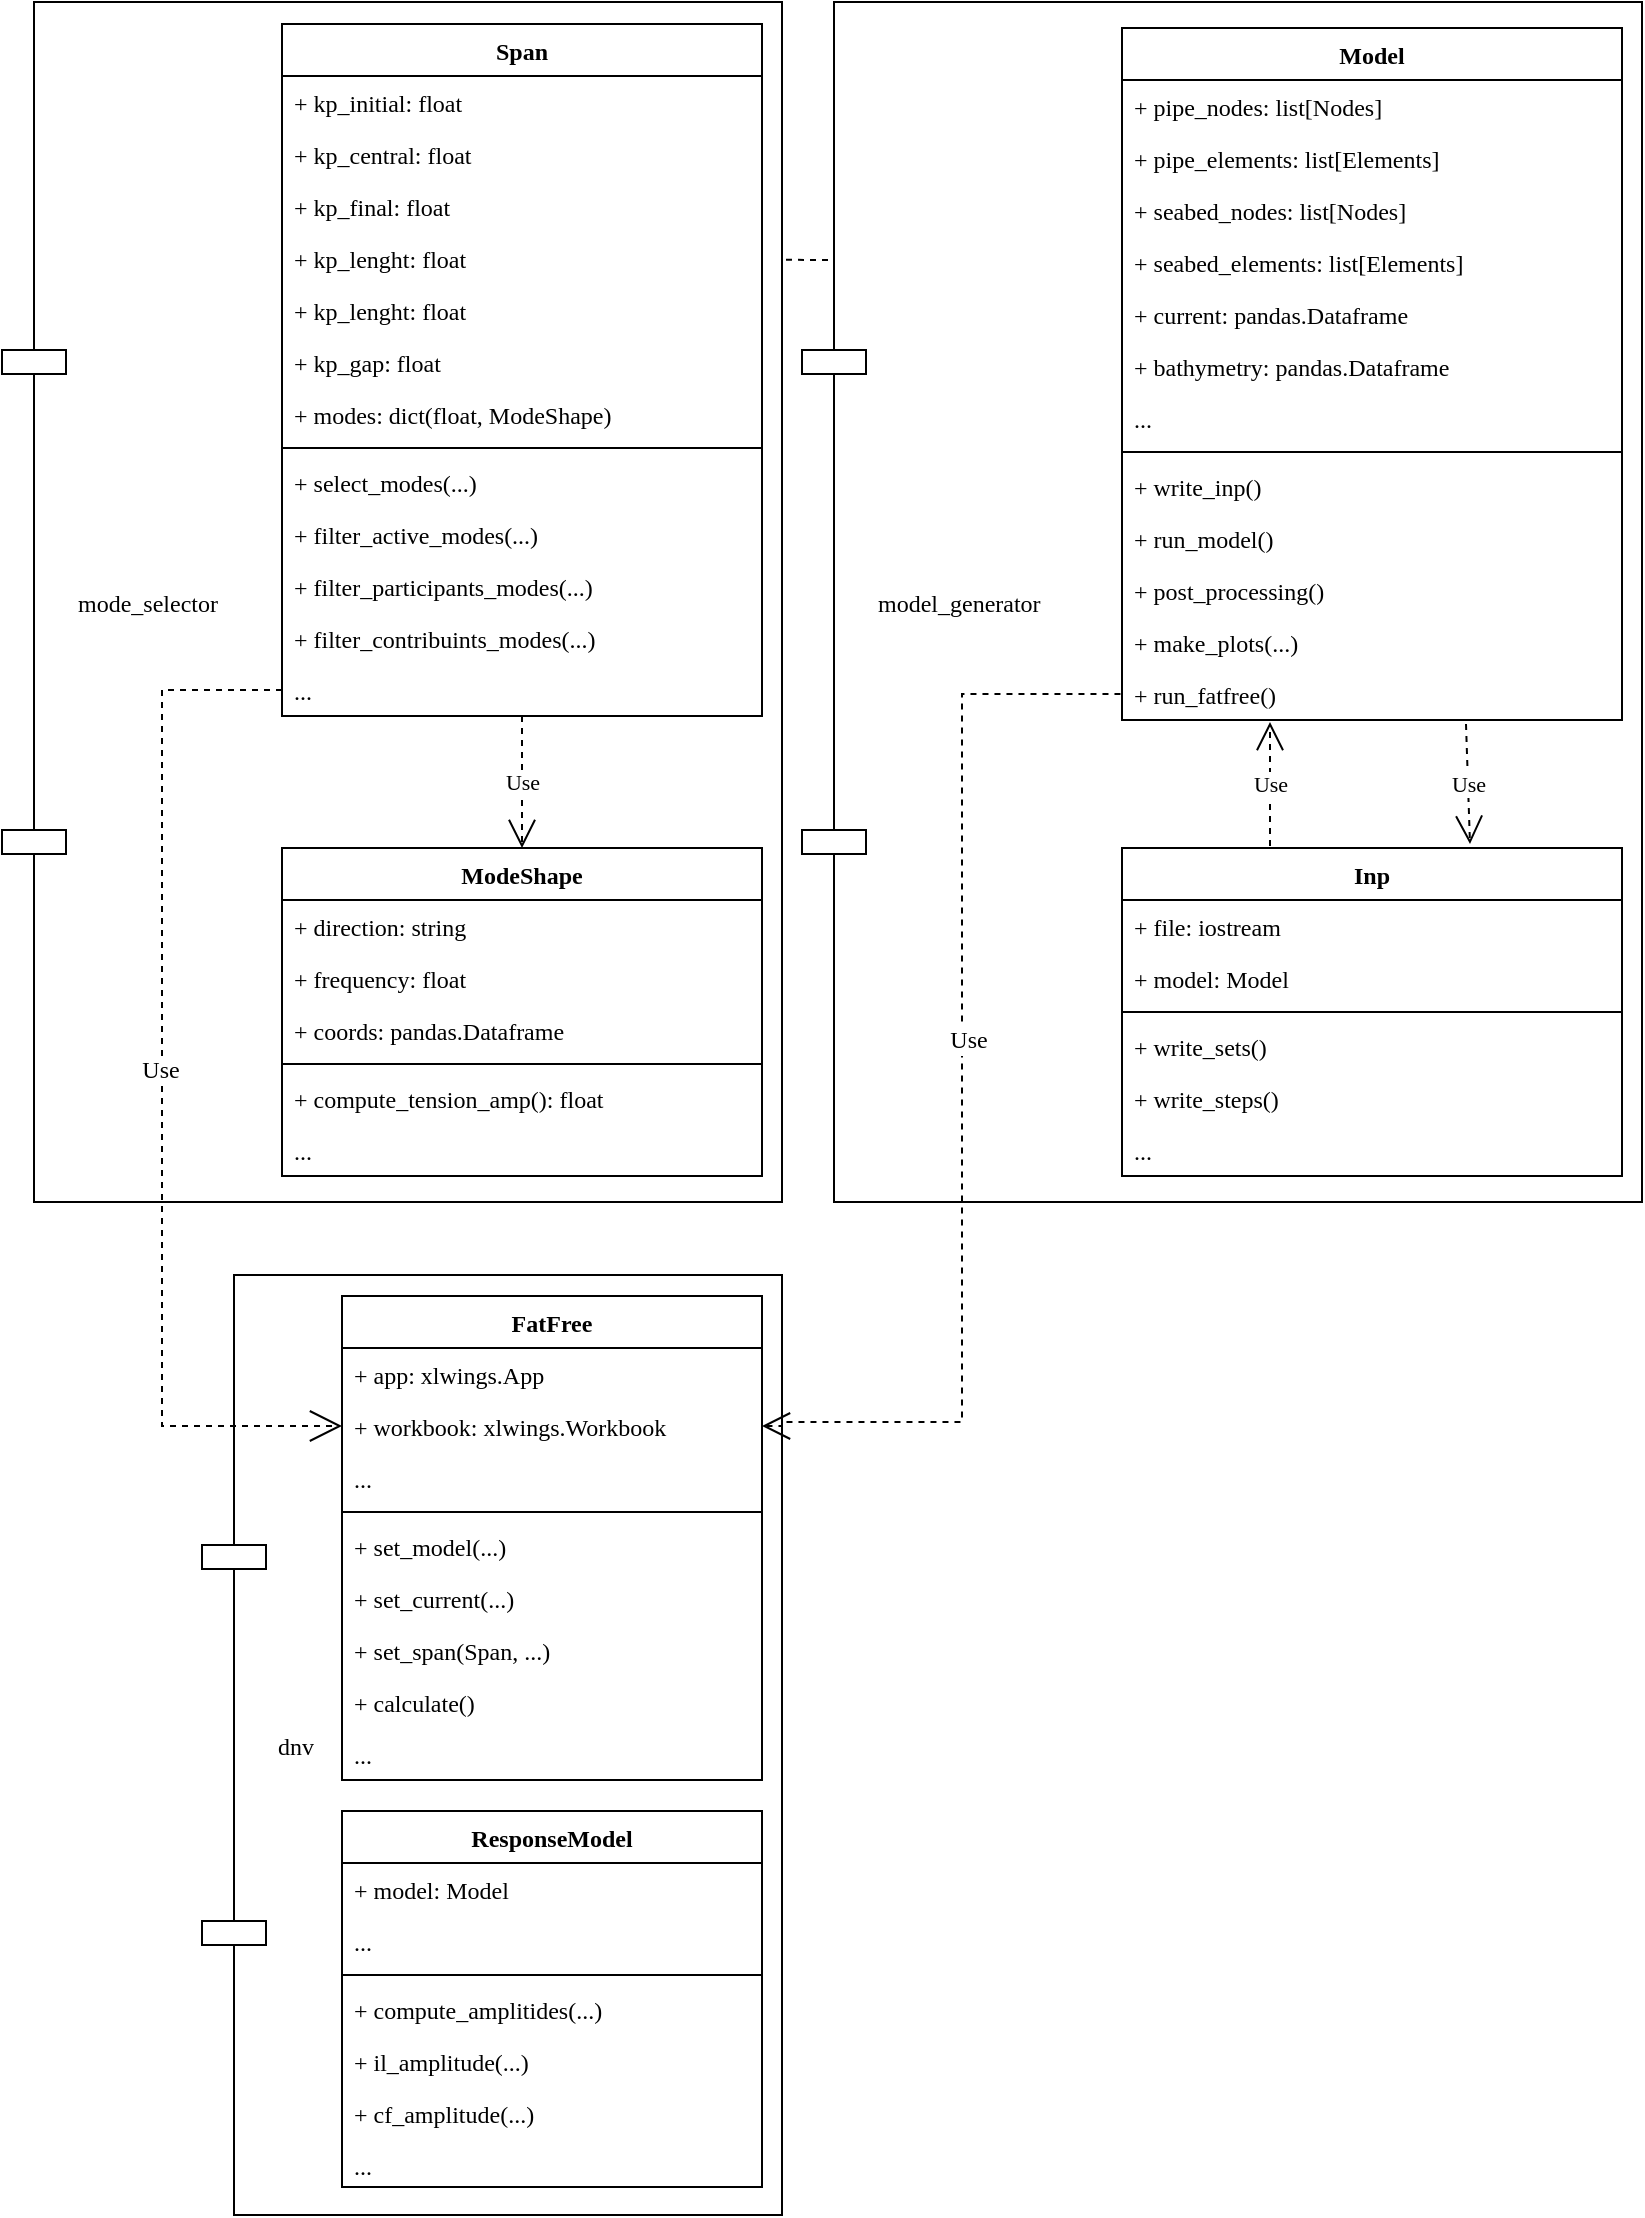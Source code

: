 <mxfile pages="1" version="11.2.9" type="github"><diagram id="PNzzG9FNTKZs9BxLpLDD" name="Page-1"><mxGraphModel dx="1219" dy="722" grid="1" gridSize="10" guides="1" tooltips="1" connect="1" arrows="1" fold="1" page="1" pageScale="1" pageWidth="827" pageHeight="1169" math="0" shadow="0"><root><mxCell id="0"/><mxCell id="1" parent="0"/><mxCell id="op6leiAbEyImOYG1CaXr-4" value="Use" style="endArrow=open;endSize=12;dashed=1;html=1;fontFamily=Fira Code;entryX=0;entryY=0.5;entryDx=0;entryDy=0;" edge="1" parent="1" source="0nvWo78TWbKQycZE7Pl9-8" target="0nvWo78TWbKQycZE7Pl9-46"><mxGeometry width="160" relative="1" as="geometry"><mxPoint x="380" y="160" as="sourcePoint"/><mxPoint x="540" y="160" as="targetPoint"/></mxGeometry></mxCell><mxCell id="op6leiAbEyImOYG1CaXr-32" value="" style="group" vertex="1" connectable="0" parent="1"><mxGeometry x="410" y="40" width="420" height="600" as="geometry"/></mxCell><mxCell id="0nvWo78TWbKQycZE7Pl9-33" value="model_generator" style="shape=component;align=left;spacingLeft=36;fontFamily=Fira Code;" parent="op6leiAbEyImOYG1CaXr-32" vertex="1"><mxGeometry width="420" height="600" as="geometry"/></mxCell><mxCell id="0nvWo78TWbKQycZE7Pl9-34" value="Model" style="swimlane;fontStyle=1;align=center;verticalAlign=top;childLayout=stackLayout;horizontal=1;startSize=26;horizontalStack=0;resizeParent=1;resizeParentMax=0;resizeLast=0;collapsible=1;marginBottom=0;fontFamily=Fira Code;" parent="op6leiAbEyImOYG1CaXr-32" vertex="1"><mxGeometry x="160" y="13" width="250" height="346" as="geometry"/></mxCell><mxCell id="0nvWo78TWbKQycZE7Pl9-35" value="+ pipe_nodes: list[Nodes]" style="text;strokeColor=none;fillColor=none;align=left;verticalAlign=top;spacingLeft=4;spacingRight=4;overflow=hidden;rotatable=0;points=[[0,0.5],[1,0.5]];portConstraint=eastwest;fontFamily=Fira Code;" parent="0nvWo78TWbKQycZE7Pl9-34" vertex="1"><mxGeometry y="26" width="250" height="26" as="geometry"/></mxCell><mxCell id="0nvWo78TWbKQycZE7Pl9-36" value="+ pipe_elements: list[Elements]" style="text;strokeColor=none;fillColor=none;align=left;verticalAlign=top;spacingLeft=4;spacingRight=4;overflow=hidden;rotatable=0;points=[[0,0.5],[1,0.5]];portConstraint=eastwest;fontFamily=Fira Code;" parent="0nvWo78TWbKQycZE7Pl9-34" vertex="1"><mxGeometry y="52" width="250" height="26" as="geometry"/></mxCell><mxCell id="0nvWo78TWbKQycZE7Pl9-37" value="+ seabed_nodes: list[Nodes]" style="text;strokeColor=none;fillColor=none;align=left;verticalAlign=top;spacingLeft=4;spacingRight=4;overflow=hidden;rotatable=0;points=[[0,0.5],[1,0.5]];portConstraint=eastwest;fontFamily=Fira Code;" parent="0nvWo78TWbKQycZE7Pl9-34" vertex="1"><mxGeometry y="78" width="250" height="26" as="geometry"/></mxCell><mxCell id="0nvWo78TWbKQycZE7Pl9-46" value="+ seabed_elements: list[Elements]" style="text;strokeColor=none;fillColor=none;align=left;verticalAlign=top;spacingLeft=4;spacingRight=4;overflow=hidden;rotatable=0;points=[[0,0.5],[1,0.5]];portConstraint=eastwest;fontFamily=Fira Code;" parent="0nvWo78TWbKQycZE7Pl9-34" vertex="1"><mxGeometry y="104" width="250" height="26" as="geometry"/></mxCell><mxCell id="0nvWo78TWbKQycZE7Pl9-47" value="+ current: pandas.Dataframe" style="text;strokeColor=none;fillColor=none;align=left;verticalAlign=top;spacingLeft=4;spacingRight=4;overflow=hidden;rotatable=0;points=[[0,0.5],[1,0.5]];portConstraint=eastwest;fontFamily=Fira Code;" parent="0nvWo78TWbKQycZE7Pl9-34" vertex="1"><mxGeometry y="130" width="250" height="26" as="geometry"/></mxCell><mxCell id="0nvWo78TWbKQycZE7Pl9-48" value="+ bathymetry: pandas.Dataframe" style="text;strokeColor=none;fillColor=none;align=left;verticalAlign=top;spacingLeft=4;spacingRight=4;overflow=hidden;rotatable=0;points=[[0,0.5],[1,0.5]];portConstraint=eastwest;fontFamily=Fira Code;" parent="0nvWo78TWbKQycZE7Pl9-34" vertex="1"><mxGeometry y="156" width="250" height="26" as="geometry"/></mxCell><mxCell id="0nvWo78TWbKQycZE7Pl9-55" value="..." style="text;strokeColor=none;fillColor=none;align=left;verticalAlign=top;spacingLeft=4;spacingRight=4;overflow=hidden;rotatable=0;points=[[0,0.5],[1,0.5]];portConstraint=eastwest;fontFamily=Fira Code;" parent="0nvWo78TWbKQycZE7Pl9-34" vertex="1"><mxGeometry y="182" width="250" height="26" as="geometry"/></mxCell><mxCell id="0nvWo78TWbKQycZE7Pl9-41" value="" style="line;strokeWidth=1;fillColor=none;align=left;verticalAlign=middle;spacingTop=-1;spacingLeft=3;spacingRight=3;rotatable=0;labelPosition=right;points=[];portConstraint=eastwest;fontFamily=Fira Code;" parent="0nvWo78TWbKQycZE7Pl9-34" vertex="1"><mxGeometry y="208" width="250" height="8" as="geometry"/></mxCell><mxCell id="0nvWo78TWbKQycZE7Pl9-42" value="+ write_inp()" style="text;strokeColor=none;fillColor=none;align=left;verticalAlign=top;spacingLeft=4;spacingRight=4;overflow=hidden;rotatable=0;points=[[0,0.5],[1,0.5]];portConstraint=eastwest;fontFamily=Fira Code;" parent="0nvWo78TWbKQycZE7Pl9-34" vertex="1"><mxGeometry y="216" width="250" height="26" as="geometry"/></mxCell><mxCell id="0nvWo78TWbKQycZE7Pl9-43" value="+ run_model()" style="text;strokeColor=none;fillColor=none;align=left;verticalAlign=top;spacingLeft=4;spacingRight=4;overflow=hidden;rotatable=0;points=[[0,0.5],[1,0.5]];portConstraint=eastwest;fontFamily=Fira Code;" parent="0nvWo78TWbKQycZE7Pl9-34" vertex="1"><mxGeometry y="242" width="250" height="26" as="geometry"/></mxCell><mxCell id="0nvWo78TWbKQycZE7Pl9-44" value="+ post_processing()" style="text;strokeColor=none;fillColor=none;align=left;verticalAlign=top;spacingLeft=4;spacingRight=4;overflow=hidden;rotatable=0;points=[[0,0.5],[1,0.5]];portConstraint=eastwest;fontFamily=Fira Code;" parent="0nvWo78TWbKQycZE7Pl9-34" vertex="1"><mxGeometry y="268" width="250" height="26" as="geometry"/></mxCell><mxCell id="0nvWo78TWbKQycZE7Pl9-45" value="+ make_plots(...)" style="text;strokeColor=none;fillColor=none;align=left;verticalAlign=top;spacingLeft=4;spacingRight=4;overflow=hidden;rotatable=0;points=[[0,0.5],[1,0.5]];portConstraint=eastwest;fontFamily=Fira Code;" parent="0nvWo78TWbKQycZE7Pl9-34" vertex="1"><mxGeometry y="294" width="250" height="26" as="geometry"/></mxCell><mxCell id="0nvWo78TWbKQycZE7Pl9-49" value="+ run_fatfree()" style="text;strokeColor=none;fillColor=none;align=left;verticalAlign=top;spacingLeft=4;spacingRight=4;overflow=hidden;rotatable=0;points=[[0,0.5],[1,0.5]];portConstraint=eastwest;fontFamily=Fira Code;" parent="0nvWo78TWbKQycZE7Pl9-34" vertex="1"><mxGeometry y="320" width="250" height="26" as="geometry"/></mxCell><mxCell id="0nvWo78TWbKQycZE7Pl9-50" value="Inp" style="swimlane;fontStyle=1;align=center;verticalAlign=top;childLayout=stackLayout;horizontal=1;startSize=26;horizontalStack=0;resizeParent=1;resizeParentMax=0;resizeLast=0;collapsible=1;marginBottom=0;fontFamily=Fira Code;" parent="op6leiAbEyImOYG1CaXr-32" vertex="1"><mxGeometry x="160" y="423" width="250" height="164" as="geometry"/></mxCell><mxCell id="0nvWo78TWbKQycZE7Pl9-51" value="+ file: iostream" style="text;strokeColor=none;fillColor=none;align=left;verticalAlign=top;spacingLeft=4;spacingRight=4;overflow=hidden;rotatable=0;points=[[0,0.5],[1,0.5]];portConstraint=eastwest;fontFamily=Fira Code;" parent="0nvWo78TWbKQycZE7Pl9-50" vertex="1"><mxGeometry y="26" width="250" height="26" as="geometry"/></mxCell><mxCell id="0nvWo78TWbKQycZE7Pl9-54" value="+ model: Model" style="text;strokeColor=none;fillColor=none;align=left;verticalAlign=top;spacingLeft=4;spacingRight=4;overflow=hidden;rotatable=0;points=[[0,0.5],[1,0.5]];portConstraint=eastwest;fontFamily=Fira Code;" parent="0nvWo78TWbKQycZE7Pl9-50" vertex="1"><mxGeometry y="52" width="250" height="26" as="geometry"/></mxCell><mxCell id="0nvWo78TWbKQycZE7Pl9-52" value="" style="line;strokeWidth=1;fillColor=none;align=left;verticalAlign=middle;spacingTop=-1;spacingLeft=3;spacingRight=3;rotatable=0;labelPosition=right;points=[];portConstraint=eastwest;fontFamily=Fira Code;" parent="0nvWo78TWbKQycZE7Pl9-50" vertex="1"><mxGeometry y="78" width="250" height="8" as="geometry"/></mxCell><mxCell id="0nvWo78TWbKQycZE7Pl9-53" value="+ write_sets() " style="text;strokeColor=none;fillColor=none;align=left;verticalAlign=top;spacingLeft=4;spacingRight=4;overflow=hidden;rotatable=0;points=[[0,0.5],[1,0.5]];portConstraint=eastwest;fontFamily=Fira Code;" parent="0nvWo78TWbKQycZE7Pl9-50" vertex="1"><mxGeometry y="86" width="250" height="26" as="geometry"/></mxCell><mxCell id="0nvWo78TWbKQycZE7Pl9-56" value="+ write_steps() " style="text;strokeColor=none;fillColor=none;align=left;verticalAlign=top;spacingLeft=4;spacingRight=4;overflow=hidden;rotatable=0;points=[[0,0.5],[1,0.5]];portConstraint=eastwest;fontFamily=Fira Code;" parent="0nvWo78TWbKQycZE7Pl9-50" vertex="1"><mxGeometry y="112" width="250" height="26" as="geometry"/></mxCell><mxCell id="op6leiAbEyImOYG1CaXr-1" value="..." style="text;strokeColor=none;fillColor=none;align=left;verticalAlign=top;spacingLeft=4;spacingRight=4;overflow=hidden;rotatable=0;points=[[0,0.5],[1,0.5]];portConstraint=eastwest;fontFamily=Fira Code;" vertex="1" parent="0nvWo78TWbKQycZE7Pl9-50"><mxGeometry y="138" width="250" height="26" as="geometry"/></mxCell><mxCell id="op6leiAbEyImOYG1CaXr-3" value="Use" style="endArrow=open;endSize=12;dashed=1;html=1;fontFamily=Fira Code;exitX=0.688;exitY=1.077;exitDx=0;exitDy=0;exitPerimeter=0;entryX=0.696;entryY=-0.012;entryDx=0;entryDy=0;entryPerimeter=0;" edge="1" parent="op6leiAbEyImOYG1CaXr-32" source="0nvWo78TWbKQycZE7Pl9-49" target="0nvWo78TWbKQycZE7Pl9-50"><mxGeometry width="160" relative="1" as="geometry"><mxPoint x="342" y="440" as="sourcePoint"/><mxPoint x="340" y="442" as="targetPoint"/></mxGeometry></mxCell><mxCell id="op6leiAbEyImOYG1CaXr-2" value="Use" style="endArrow=open;endSize=12;dashed=1;html=1;fontFamily=Fira Code;entryX=0.296;entryY=1.038;entryDx=0;entryDy=0;entryPerimeter=0;exitX=0.296;exitY=-0.006;exitDx=0;exitDy=0;exitPerimeter=0;" edge="1" parent="op6leiAbEyImOYG1CaXr-32" source="0nvWo78TWbKQycZE7Pl9-50" target="0nvWo78TWbKQycZE7Pl9-49"><mxGeometry width="160" relative="1" as="geometry"><mxPoint x="210" y="440" as="sourcePoint"/><mxPoint x="370" y="440" as="targetPoint"/></mxGeometry></mxCell><mxCell id="op6leiAbEyImOYG1CaXr-33" value="" style="group" vertex="1" connectable="0" parent="1"><mxGeometry x="10" y="40" width="390" height="600" as="geometry"/></mxCell><mxCell id="0nvWo78TWbKQycZE7Pl9-1" value="mode_selector" style="shape=component;align=left;spacingLeft=36;fontFamily=Fira Code;" parent="op6leiAbEyImOYG1CaXr-33" vertex="1"><mxGeometry width="390" height="600" as="geometry"/></mxCell><mxCell id="0nvWo78TWbKQycZE7Pl9-2" value="Span" style="swimlane;fontStyle=1;align=center;verticalAlign=top;childLayout=stackLayout;horizontal=1;startSize=26;horizontalStack=0;resizeParent=1;resizeParentMax=0;resizeLast=0;collapsible=1;marginBottom=0;fontFamily=Fira Code;" parent="op6leiAbEyImOYG1CaXr-33" vertex="1"><mxGeometry x="140" y="11" width="240" height="346" as="geometry"/></mxCell><mxCell id="0nvWo78TWbKQycZE7Pl9-3" value="+ kp_initial: float" style="text;strokeColor=none;fillColor=none;align=left;verticalAlign=top;spacingLeft=4;spacingRight=4;overflow=hidden;rotatable=0;points=[[0,0.5],[1,0.5]];portConstraint=eastwest;fontFamily=Fira Code;" parent="0nvWo78TWbKQycZE7Pl9-2" vertex="1"><mxGeometry y="26" width="240" height="26" as="geometry"/></mxCell><mxCell id="0nvWo78TWbKQycZE7Pl9-6" value="+ kp_central: float" style="text;strokeColor=none;fillColor=none;align=left;verticalAlign=top;spacingLeft=4;spacingRight=4;overflow=hidden;rotatable=0;points=[[0,0.5],[1,0.5]];portConstraint=eastwest;fontFamily=Fira Code;" parent="0nvWo78TWbKQycZE7Pl9-2" vertex="1"><mxGeometry y="52" width="240" height="26" as="geometry"/></mxCell><mxCell id="0nvWo78TWbKQycZE7Pl9-7" value="+ kp_final: float" style="text;strokeColor=none;fillColor=none;align=left;verticalAlign=top;spacingLeft=4;spacingRight=4;overflow=hidden;rotatable=0;points=[[0,0.5],[1,0.5]];portConstraint=eastwest;fontFamily=Fira Code;" parent="0nvWo78TWbKQycZE7Pl9-2" vertex="1"><mxGeometry y="78" width="240" height="26" as="geometry"/></mxCell><mxCell id="0nvWo78TWbKQycZE7Pl9-8" value="+ kp_lenght: float" style="text;strokeColor=none;fillColor=none;align=left;verticalAlign=top;spacingLeft=4;spacingRight=4;overflow=hidden;rotatable=0;points=[[0,0.5],[1,0.5]];portConstraint=eastwest;fontFamily=Fira Code;" parent="0nvWo78TWbKQycZE7Pl9-2" vertex="1"><mxGeometry y="104" width="240" height="26" as="geometry"/></mxCell><mxCell id="op6leiAbEyImOYG1CaXr-5" value="+ kp_lenght: float" style="text;strokeColor=none;fillColor=none;align=left;verticalAlign=top;spacingLeft=4;spacingRight=4;overflow=hidden;rotatable=0;points=[[0,0.5],[1,0.5]];portConstraint=eastwest;fontFamily=Fira Code;" vertex="1" parent="0nvWo78TWbKQycZE7Pl9-2"><mxGeometry y="130" width="240" height="26" as="geometry"/></mxCell><mxCell id="0nvWo78TWbKQycZE7Pl9-9" value="+ kp_gap: float" style="text;strokeColor=none;fillColor=none;align=left;verticalAlign=top;spacingLeft=4;spacingRight=4;overflow=hidden;rotatable=0;points=[[0,0.5],[1,0.5]];portConstraint=eastwest;fontFamily=Fira Code;" parent="0nvWo78TWbKQycZE7Pl9-2" vertex="1"><mxGeometry y="156" width="240" height="26" as="geometry"/></mxCell><mxCell id="0nvWo78TWbKQycZE7Pl9-32" value="+ modes: dict(float, ModeShape)" style="text;strokeColor=none;fillColor=none;align=left;verticalAlign=top;spacingLeft=4;spacingRight=4;overflow=hidden;rotatable=0;points=[[0,0.5],[1,0.5]];portConstraint=eastwest;fontFamily=Fira Code;" parent="0nvWo78TWbKQycZE7Pl9-2" vertex="1"><mxGeometry y="182" width="240" height="26" as="geometry"/></mxCell><mxCell id="0nvWo78TWbKQycZE7Pl9-4" value="" style="line;strokeWidth=1;fillColor=none;align=left;verticalAlign=middle;spacingTop=-1;spacingLeft=3;spacingRight=3;rotatable=0;labelPosition=right;points=[];portConstraint=eastwest;fontFamily=Fira Code;" parent="0nvWo78TWbKQycZE7Pl9-2" vertex="1"><mxGeometry y="208" width="240" height="8" as="geometry"/></mxCell><mxCell id="0nvWo78TWbKQycZE7Pl9-5" value="+ select_modes(...)" style="text;strokeColor=none;fillColor=none;align=left;verticalAlign=top;spacingLeft=4;spacingRight=4;overflow=hidden;rotatable=0;points=[[0,0.5],[1,0.5]];portConstraint=eastwest;fontFamily=Fira Code;" parent="0nvWo78TWbKQycZE7Pl9-2" vertex="1"><mxGeometry y="216" width="240" height="26" as="geometry"/></mxCell><mxCell id="0nvWo78TWbKQycZE7Pl9-10" value="+ filter_active_modes(...)" style="text;strokeColor=none;fillColor=none;align=left;verticalAlign=top;spacingLeft=4;spacingRight=4;overflow=hidden;rotatable=0;points=[[0,0.5],[1,0.5]];portConstraint=eastwest;fontFamily=Fira Code;" parent="0nvWo78TWbKQycZE7Pl9-2" vertex="1"><mxGeometry y="242" width="240" height="26" as="geometry"/></mxCell><mxCell id="0nvWo78TWbKQycZE7Pl9-11" value="+ filter_participants_modes(...)" style="text;strokeColor=none;fillColor=none;align=left;verticalAlign=top;spacingLeft=4;spacingRight=4;overflow=hidden;rotatable=0;points=[[0,0.5],[1,0.5]];portConstraint=eastwest;fontFamily=Fira Code;" parent="0nvWo78TWbKQycZE7Pl9-2" vertex="1"><mxGeometry y="268" width="240" height="26" as="geometry"/></mxCell><mxCell id="0nvWo78TWbKQycZE7Pl9-22" value="+ filter_contribuints_modes(...)" style="text;strokeColor=none;fillColor=none;align=left;verticalAlign=top;spacingLeft=4;spacingRight=4;overflow=hidden;rotatable=0;points=[[0,0.5],[1,0.5]];portConstraint=eastwest;fontFamily=Fira Code;" parent="0nvWo78TWbKQycZE7Pl9-2" vertex="1"><mxGeometry y="294" width="240" height="26" as="geometry"/></mxCell><mxCell id="op6leiAbEyImOYG1CaXr-6" value="..." style="text;strokeColor=none;fillColor=none;align=left;verticalAlign=top;spacingLeft=4;spacingRight=4;overflow=hidden;rotatable=0;points=[[0,0.5],[1,0.5]];portConstraint=eastwest;fontFamily=Fira Code;" vertex="1" parent="0nvWo78TWbKQycZE7Pl9-2"><mxGeometry y="320" width="240" height="26" as="geometry"/></mxCell><mxCell id="0nvWo78TWbKQycZE7Pl9-23" value="ModeShape" style="swimlane;fontStyle=1;align=center;verticalAlign=top;childLayout=stackLayout;horizontal=1;startSize=26;horizontalStack=0;resizeParent=1;resizeParentMax=0;resizeLast=0;collapsible=1;marginBottom=0;fontFamily=Fira Code;" parent="op6leiAbEyImOYG1CaXr-33" vertex="1"><mxGeometry x="140" y="423" width="240" height="164" as="geometry"/></mxCell><mxCell id="0nvWo78TWbKQycZE7Pl9-24" value="+ direction: string" style="text;strokeColor=none;fillColor=none;align=left;verticalAlign=top;spacingLeft=4;spacingRight=4;overflow=hidden;rotatable=0;points=[[0,0.5],[1,0.5]];portConstraint=eastwest;fontFamily=Fira Code;" parent="0nvWo78TWbKQycZE7Pl9-23" vertex="1"><mxGeometry y="26" width="240" height="26" as="geometry"/></mxCell><mxCell id="0nvWo78TWbKQycZE7Pl9-27" value="+ frequency: float" style="text;strokeColor=none;fillColor=none;align=left;verticalAlign=top;spacingLeft=4;spacingRight=4;overflow=hidden;rotatable=0;points=[[0,0.5],[1,0.5]];portConstraint=eastwest;fontFamily=Fira Code;" parent="0nvWo78TWbKQycZE7Pl9-23" vertex="1"><mxGeometry y="52" width="240" height="26" as="geometry"/></mxCell><mxCell id="0nvWo78TWbKQycZE7Pl9-28" value="+ coords: pandas.Dataframe" style="text;strokeColor=none;fillColor=none;align=left;verticalAlign=top;spacingLeft=4;spacingRight=4;overflow=hidden;rotatable=0;points=[[0,0.5],[1,0.5]];portConstraint=eastwest;fontFamily=Fira Code;" parent="0nvWo78TWbKQycZE7Pl9-23" vertex="1"><mxGeometry y="78" width="240" height="26" as="geometry"/></mxCell><mxCell id="0nvWo78TWbKQycZE7Pl9-25" value="" style="line;strokeWidth=1;fillColor=none;align=left;verticalAlign=middle;spacingTop=-1;spacingLeft=3;spacingRight=3;rotatable=0;labelPosition=right;points=[];portConstraint=eastwest;fontFamily=Fira Code;" parent="0nvWo78TWbKQycZE7Pl9-23" vertex="1"><mxGeometry y="104" width="240" height="8" as="geometry"/></mxCell><mxCell id="0nvWo78TWbKQycZE7Pl9-26" value="+ compute_tension_amp(): float " style="text;strokeColor=none;fillColor=none;align=left;verticalAlign=top;spacingLeft=4;spacingRight=4;overflow=hidden;rotatable=0;points=[[0,0.5],[1,0.5]];portConstraint=eastwest;fontFamily=Fira Code;" parent="0nvWo78TWbKQycZE7Pl9-23" vertex="1"><mxGeometry y="112" width="240" height="26" as="geometry"/></mxCell><mxCell id="op6leiAbEyImOYG1CaXr-7" value="..." style="text;strokeColor=none;fillColor=none;align=left;verticalAlign=top;spacingLeft=4;spacingRight=4;overflow=hidden;rotatable=0;points=[[0,0.5],[1,0.5]];portConstraint=eastwest;fontFamily=Fira Code;" vertex="1" parent="0nvWo78TWbKQycZE7Pl9-23"><mxGeometry y="138" width="240" height="26" as="geometry"/></mxCell><mxCell id="0nvWo78TWbKQycZE7Pl9-31" value="Use" style="endArrow=open;endSize=12;dashed=1;html=1;exitX=0.5;exitY=1;exitDx=0;exitDy=0;fontFamily=Fira Code;entryX=0.5;entryY=0;entryDx=0;entryDy=0;" parent="op6leiAbEyImOYG1CaXr-33" source="0nvWo78TWbKQycZE7Pl9-2" target="0nvWo78TWbKQycZE7Pl9-23" edge="1"><mxGeometry width="160" relative="1" as="geometry"><mxPoint x="220" y="350" as="sourcePoint"/><mxPoint x="220" y="350" as="targetPoint"/></mxGeometry></mxCell><mxCell id="op6leiAbEyImOYG1CaXr-37" value="" style="group" vertex="1" connectable="0" parent="1"><mxGeometry x="110" y="676.5" width="290" height="470" as="geometry"/></mxCell><mxCell id="op6leiAbEyImOYG1CaXr-8" value="dnv" style="shape=component;align=left;spacingLeft=36;fontFamily=Fira Code;" vertex="1" parent="op6leiAbEyImOYG1CaXr-37"><mxGeometry width="290" height="470" as="geometry"/></mxCell><mxCell id="op6leiAbEyImOYG1CaXr-9" value="FatFree" style="swimlane;fontStyle=1;align=center;verticalAlign=top;childLayout=stackLayout;horizontal=1;startSize=26;horizontalStack=0;resizeParent=1;resizeParentMax=0;resizeLast=0;collapsible=1;marginBottom=0;fontFamily=Fira Code;" vertex="1" parent="op6leiAbEyImOYG1CaXr-37"><mxGeometry x="70" y="10.5" width="210" height="242" as="geometry"/></mxCell><mxCell id="op6leiAbEyImOYG1CaXr-10" value="+ app: xlwings.App" style="text;strokeColor=none;fillColor=none;align=left;verticalAlign=top;spacingLeft=4;spacingRight=4;overflow=hidden;rotatable=0;points=[[0,0.5],[1,0.5]];portConstraint=eastwest;fontFamily=Fira Code;" vertex="1" parent="op6leiAbEyImOYG1CaXr-9"><mxGeometry y="26" width="210" height="26" as="geometry"/></mxCell><mxCell id="op6leiAbEyImOYG1CaXr-11" value="+ workbook: xlwings.Workbook" style="text;strokeColor=none;fillColor=none;align=left;verticalAlign=top;spacingLeft=4;spacingRight=4;overflow=hidden;rotatable=0;points=[[0,0.5],[1,0.5]];portConstraint=eastwest;fontFamily=Fira Code;" vertex="1" parent="op6leiAbEyImOYG1CaXr-9"><mxGeometry y="52" width="210" height="26" as="geometry"/></mxCell><mxCell id="op6leiAbEyImOYG1CaXr-16" value="..." style="text;strokeColor=none;fillColor=none;align=left;verticalAlign=top;spacingLeft=4;spacingRight=4;overflow=hidden;rotatable=0;points=[[0,0.5],[1,0.5]];portConstraint=eastwest;fontFamily=Fira Code;" vertex="1" parent="op6leiAbEyImOYG1CaXr-9"><mxGeometry y="78" width="210" height="26" as="geometry"/></mxCell><mxCell id="op6leiAbEyImOYG1CaXr-17" value="" style="line;strokeWidth=1;fillColor=none;align=left;verticalAlign=middle;spacingTop=-1;spacingLeft=3;spacingRight=3;rotatable=0;labelPosition=right;points=[];portConstraint=eastwest;fontFamily=Fira Code;" vertex="1" parent="op6leiAbEyImOYG1CaXr-9"><mxGeometry y="104" width="210" height="8" as="geometry"/></mxCell><mxCell id="op6leiAbEyImOYG1CaXr-18" value="+ set_model(...)" style="text;strokeColor=none;fillColor=none;align=left;verticalAlign=top;spacingLeft=4;spacingRight=4;overflow=hidden;rotatable=0;points=[[0,0.5],[1,0.5]];portConstraint=eastwest;fontFamily=Fira Code;" vertex="1" parent="op6leiAbEyImOYG1CaXr-9"><mxGeometry y="112" width="210" height="26" as="geometry"/></mxCell><mxCell id="op6leiAbEyImOYG1CaXr-19" value="+ set_current(...)" style="text;strokeColor=none;fillColor=none;align=left;verticalAlign=top;spacingLeft=4;spacingRight=4;overflow=hidden;rotatable=0;points=[[0,0.5],[1,0.5]];portConstraint=eastwest;fontFamily=Fira Code;" vertex="1" parent="op6leiAbEyImOYG1CaXr-9"><mxGeometry y="138" width="210" height="26" as="geometry"/></mxCell><mxCell id="op6leiAbEyImOYG1CaXr-20" value="+ set_span(Span, ...)" style="text;strokeColor=none;fillColor=none;align=left;verticalAlign=top;spacingLeft=4;spacingRight=4;overflow=hidden;rotatable=0;points=[[0,0.5],[1,0.5]];portConstraint=eastwest;fontFamily=Fira Code;" vertex="1" parent="op6leiAbEyImOYG1CaXr-9"><mxGeometry y="164" width="210" height="26" as="geometry"/></mxCell><mxCell id="op6leiAbEyImOYG1CaXr-21" value="+ calculate()" style="text;strokeColor=none;fillColor=none;align=left;verticalAlign=top;spacingLeft=4;spacingRight=4;overflow=hidden;rotatable=0;points=[[0,0.5],[1,0.5]];portConstraint=eastwest;fontFamily=Fira Code;" vertex="1" parent="op6leiAbEyImOYG1CaXr-9"><mxGeometry y="190" width="210" height="26" as="geometry"/></mxCell><mxCell id="op6leiAbEyImOYG1CaXr-22" value="..." style="text;strokeColor=none;fillColor=none;align=left;verticalAlign=top;spacingLeft=4;spacingRight=4;overflow=hidden;rotatable=0;points=[[0,0.5],[1,0.5]];portConstraint=eastwest;fontFamily=Fira Code;" vertex="1" parent="op6leiAbEyImOYG1CaXr-9"><mxGeometry y="216" width="210" height="26" as="geometry"/></mxCell><mxCell id="op6leiAbEyImOYG1CaXr-23" value="ResponseModel" style="swimlane;fontStyle=1;align=center;verticalAlign=top;childLayout=stackLayout;horizontal=1;startSize=26;horizontalStack=0;resizeParent=1;resizeParentMax=0;resizeLast=0;collapsible=1;marginBottom=0;fontFamily=Fira Code;" vertex="1" parent="op6leiAbEyImOYG1CaXr-37"><mxGeometry x="70" y="268" width="210" height="188" as="geometry"/></mxCell><mxCell id="op6leiAbEyImOYG1CaXr-25" value="+ model: Model" style="text;strokeColor=none;fillColor=none;align=left;verticalAlign=top;spacingLeft=4;spacingRight=4;overflow=hidden;rotatable=0;points=[[0,0.5],[1,0.5]];portConstraint=eastwest;fontFamily=Fira Code;" vertex="1" parent="op6leiAbEyImOYG1CaXr-23"><mxGeometry y="26" width="210" height="26" as="geometry"/></mxCell><mxCell id="op6leiAbEyImOYG1CaXr-36" value="..." style="text;strokeColor=none;fillColor=none;align=left;verticalAlign=top;spacingLeft=4;spacingRight=4;overflow=hidden;rotatable=0;points=[[0,0.5],[1,0.5]];portConstraint=eastwest;fontFamily=Fira Code;" vertex="1" parent="op6leiAbEyImOYG1CaXr-23"><mxGeometry y="52" width="210" height="26" as="geometry"/></mxCell><mxCell id="op6leiAbEyImOYG1CaXr-26" value="" style="line;strokeWidth=1;fillColor=none;align=left;verticalAlign=middle;spacingTop=-1;spacingLeft=3;spacingRight=3;rotatable=0;labelPosition=right;points=[];portConstraint=eastwest;fontFamily=Fira Code;" vertex="1" parent="op6leiAbEyImOYG1CaXr-23"><mxGeometry y="78" width="210" height="8" as="geometry"/></mxCell><mxCell id="op6leiAbEyImOYG1CaXr-28" value="+ compute_amplitides(...) " style="text;strokeColor=none;fillColor=none;align=left;verticalAlign=top;spacingLeft=4;spacingRight=4;overflow=hidden;rotatable=0;points=[[0,0.5],[1,0.5]];portConstraint=eastwest;fontFamily=Fira Code;" vertex="1" parent="op6leiAbEyImOYG1CaXr-23"><mxGeometry y="86" width="210" height="26" as="geometry"/></mxCell><mxCell id="op6leiAbEyImOYG1CaXr-34" value="+ il_amplitude(...) " style="text;strokeColor=none;fillColor=none;align=left;verticalAlign=top;spacingLeft=4;spacingRight=4;overflow=hidden;rotatable=0;points=[[0,0.5],[1,0.5]];portConstraint=eastwest;fontFamily=Fira Code;" vertex="1" parent="op6leiAbEyImOYG1CaXr-23"><mxGeometry y="112" width="210" height="26" as="geometry"/></mxCell><mxCell id="op6leiAbEyImOYG1CaXr-35" value="+ cf_amplitude(...) " style="text;strokeColor=none;fillColor=none;align=left;verticalAlign=top;spacingLeft=4;spacingRight=4;overflow=hidden;rotatable=0;points=[[0,0.5],[1,0.5]];portConstraint=eastwest;fontFamily=Fira Code;" vertex="1" parent="op6leiAbEyImOYG1CaXr-23"><mxGeometry y="138" width="210" height="26" as="geometry"/></mxCell><mxCell id="op6leiAbEyImOYG1CaXr-29" value="..." style="text;strokeColor=none;fillColor=none;align=left;verticalAlign=top;spacingLeft=4;spacingRight=4;overflow=hidden;rotatable=0;points=[[0,0.5],[1,0.5]];portConstraint=eastwest;fontFamily=Fira Code;" vertex="1" parent="op6leiAbEyImOYG1CaXr-23"><mxGeometry y="164" width="210" height="24" as="geometry"/></mxCell><mxCell id="op6leiAbEyImOYG1CaXr-39" style="rounded=0;orthogonalLoop=1;jettySize=auto;html=1;exitX=1;exitY=0.5;exitDx=0;exitDy=0;entryX=0;entryY=0.5;entryDx=0;entryDy=0;fontFamily=Fira Code;dashed=1;endArrow=none;endFill=0;endSize=14;startArrow=open;startFill=0;strokeWidth=1;startSize=12;edgeStyle=orthogonalEdgeStyle;" edge="1" parent="1" source="op6leiAbEyImOYG1CaXr-11" target="0nvWo78TWbKQycZE7Pl9-49"><mxGeometry relative="1" as="geometry"><Array as="points"><mxPoint x="400" y="752"/><mxPoint x="400" y="750"/><mxPoint x="490" y="750"/><mxPoint x="490" y="386"/></Array></mxGeometry></mxCell><mxCell id="op6leiAbEyImOYG1CaXr-40" value="Use" style="text;html=1;resizable=0;points=[];align=center;verticalAlign=middle;labelBackgroundColor=#ffffff;fontFamily=Fira Code;" vertex="1" connectable="0" parent="op6leiAbEyImOYG1CaXr-39"><mxGeometry x="0.074" y="-3" relative="1" as="geometry"><mxPoint as="offset"/></mxGeometry></mxCell><mxCell id="op6leiAbEyImOYG1CaXr-41" style="edgeStyle=orthogonalEdgeStyle;rounded=0;orthogonalLoop=1;jettySize=auto;html=1;exitX=0;exitY=0.5;exitDx=0;exitDy=0;dashed=1;startArrow=none;startFill=0;startSize=14;endArrow=open;endFill=0;endSize=14;strokeWidth=1;fontFamily=Fira Code;entryX=0;entryY=0.5;entryDx=0;entryDy=0;" edge="1" parent="1" source="op6leiAbEyImOYG1CaXr-6" target="op6leiAbEyImOYG1CaXr-11"><mxGeometry relative="1" as="geometry"><Array as="points"><mxPoint x="90" y="384"/><mxPoint x="90" y="752"/></Array></mxGeometry></mxCell><mxCell id="op6leiAbEyImOYG1CaXr-42" value="Use" style="text;html=1;resizable=0;points=[];align=center;verticalAlign=middle;labelBackgroundColor=#ffffff;fontFamily=Fira Code;" vertex="1" connectable="0" parent="op6leiAbEyImOYG1CaXr-41"><mxGeometry x="-0.036" y="-1" relative="1" as="geometry"><mxPoint as="offset"/></mxGeometry></mxCell></root></mxGraphModel></diagram></mxfile>